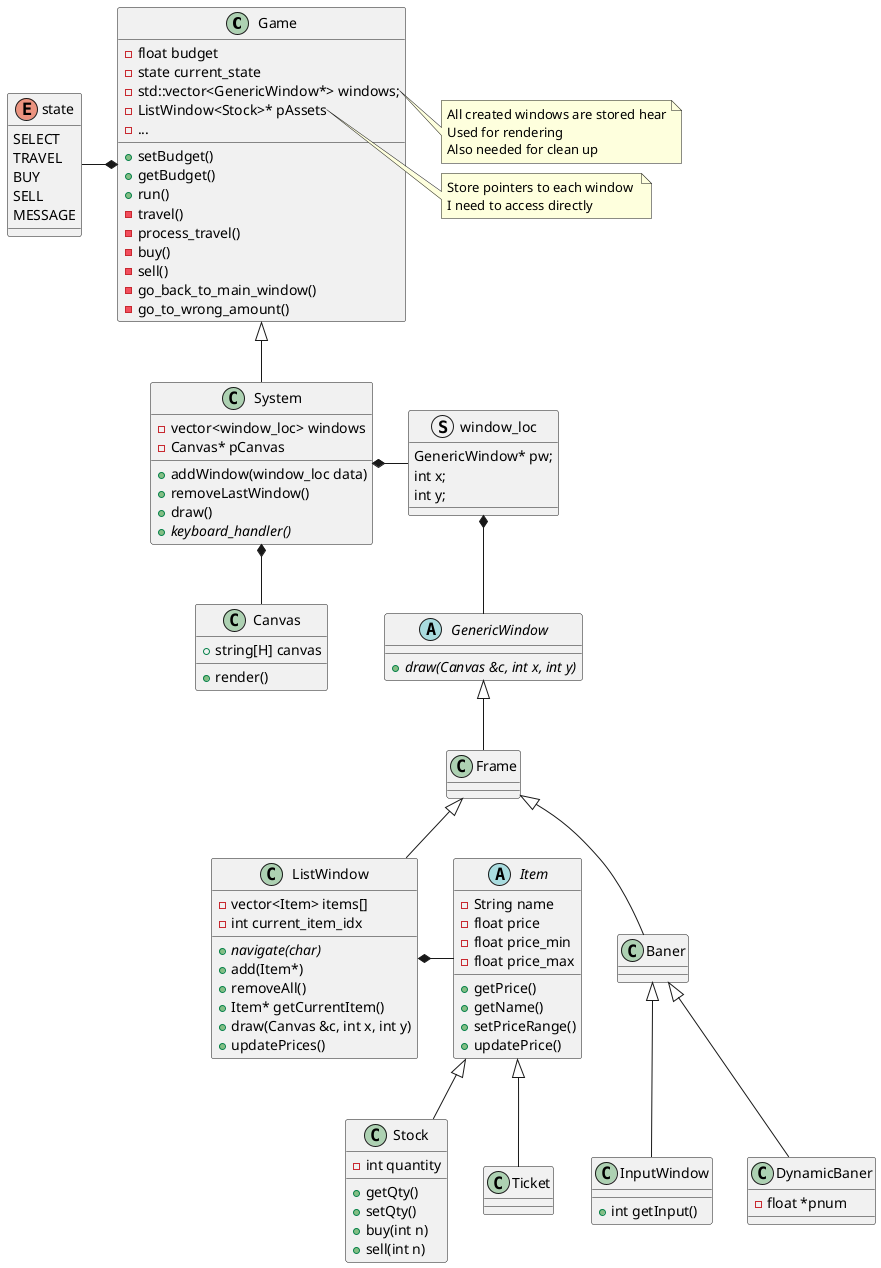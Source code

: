 @startuml
class Game
{
    - float budget
    - state current_state
    - std::vector<GenericWindow*> windows;
    - ListWindow<Stock>* pAssets
    - ...

    + setBudget()
    + getBudget()
    + run()
    - travel()
    - process_travel()
    - buy()
    - sell()
    - go_back_to_main_window()
    - go_to_wrong_amount()
}

note right of Game::windows
All created windows are stored hear
Used for rendering
Also needed for clean up
end note

note right of Game::pAssets
Store pointers to each window 
I need to access directly
end note

enum state
{
    SELECT
    TRAVEL
    BUY
    SELL
    MESSAGE
}

state -* Game

Game <|-- System

class System
{
    - vector<window_loc> windows
    - Canvas* pCanvas
    + addWindow(window_loc data)
    + removeLastWindow()
    + draw()
    + {abstract} keyboard_handler()
}

struct window_loc
{
    GenericWindow* pw;
    int x;
    int y;
}

System *- window_loc


abstract GenericWindow
{
    + {abstract} draw(Canvas &c, int x, int y)
}

class Canvas
{
    + render()
    + string[H] canvas
}

System *-- Canvas
window_loc *-- GenericWindow


class Baner
class InputWindow
{
    + int getInput()
}

class DynamicBaner
{
    - float *pnum
}
class Frame
class ListWindow
{
    - vector<Item> items[]
    - int current_item_idx
    + {abstract} navigate(char)
    + add(Item*)
    + removeAll()
    + Item* getCurrentItem()
    + draw(Canvas &c, int x, int y) 
    + updatePrices()
}
Frame <|-- ListWindow
Baner <|-- InputWindow
Baner <|-- DynamicBaner
Frame <|-- Baner
GenericWindow <|-- Frame

abstract Item
{
    - String name
    - float price
    - float price_min
    - float price_max
    + getPrice()
    + getName()
    + setPriceRange()
    + updatePrice()
}
class Stock
{
    - int quantity
    + getQty()
    + setQty()
    + buy(int n)
    + sell(int n)
}
class Ticket
{
    
}
Item <|-- Stock
Item <|-- Ticket

ListWindow *- Item
@enduml
